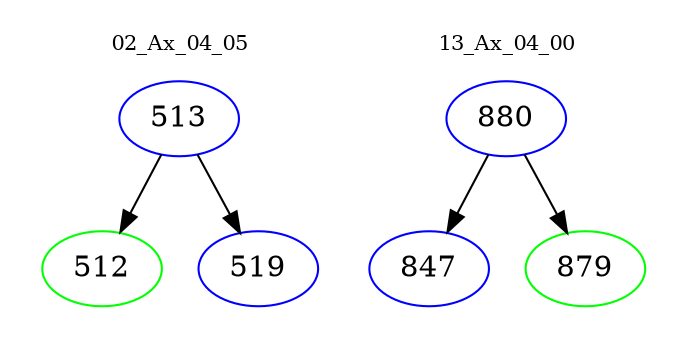 digraph{
subgraph cluster_0 {
color = white
label = "02_Ax_04_05";
fontsize=10;
T0_513 [label="513", color="blue"]
T0_513 -> T0_512 [color="black"]
T0_512 [label="512", color="green"]
T0_513 -> T0_519 [color="black"]
T0_519 [label="519", color="blue"]
}
subgraph cluster_1 {
color = white
label = "13_Ax_04_00";
fontsize=10;
T1_880 [label="880", color="blue"]
T1_880 -> T1_847 [color="black"]
T1_847 [label="847", color="blue"]
T1_880 -> T1_879 [color="black"]
T1_879 [label="879", color="green"]
}
}
